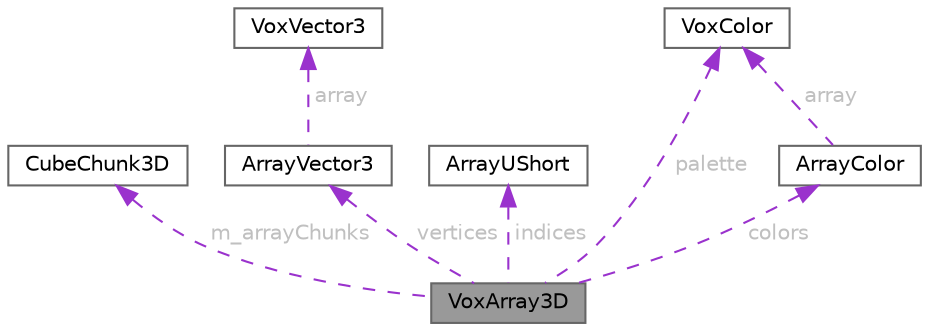digraph "VoxArray3D"
{
 // LATEX_PDF_SIZE
  bgcolor="transparent";
  edge [fontname=Helvetica,fontsize=10,labelfontname=Helvetica,labelfontsize=10];
  node [fontname=Helvetica,fontsize=10,shape=box,height=0.2,width=0.4];
  Node1 [id="Node000001",label="VoxArray3D",height=0.2,width=0.4,color="gray40", fillcolor="grey60", style="filled", fontcolor="black",tooltip=" "];
  Node2 -> Node1 [id="edge15_Node000001_Node000002",dir="back",color="darkorchid3",style="dashed",tooltip=" ",label=" m_arrayChunks",fontcolor="grey" ];
  Node2 [id="Node000002",label="CubeChunk3D",height=0.2,width=0.4,color="gray40", fillcolor="white", style="filled",URL="$struct_cube_chunk3_d.html",tooltip=" "];
  Node3 -> Node1 [id="edge16_Node000001_Node000003",dir="back",color="darkorchid3",style="dashed",tooltip=" ",label=" vertices",fontcolor="grey" ];
  Node3 [id="Node000003",label="ArrayVector3",height=0.2,width=0.4,color="gray40", fillcolor="white", style="filled",URL="$struct_array_vector3.html",tooltip=" "];
  Node4 -> Node3 [id="edge17_Node000003_Node000004",dir="back",color="darkorchid3",style="dashed",tooltip=" ",label=" array",fontcolor="grey" ];
  Node4 [id="Node000004",label="VoxVector3",height=0.2,width=0.4,color="gray40", fillcolor="white", style="filled",URL="$struct_vox_vector3.html",tooltip=" "];
  Node5 -> Node1 [id="edge18_Node000001_Node000005",dir="back",color="darkorchid3",style="dashed",tooltip=" ",label=" indices",fontcolor="grey" ];
  Node5 [id="Node000005",label="ArrayUShort",height=0.2,width=0.4,color="gray40", fillcolor="white", style="filled",URL="$struct_array_u_short.html",tooltip=" "];
  Node6 -> Node1 [id="edge19_Node000001_Node000006",dir="back",color="darkorchid3",style="dashed",tooltip=" ",label=" colors",fontcolor="grey" ];
  Node6 [id="Node000006",label="ArrayColor",height=0.2,width=0.4,color="gray40", fillcolor="white", style="filled",URL="$struct_array_color.html",tooltip=" "];
  Node7 -> Node6 [id="edge20_Node000006_Node000007",dir="back",color="darkorchid3",style="dashed",tooltip=" ",label=" array",fontcolor="grey" ];
  Node7 [id="Node000007",label="VoxColor",height=0.2,width=0.4,color="gray40", fillcolor="white", style="filled",URL="$struct_vox_color.html",tooltip=" "];
  Node7 -> Node1 [id="edge21_Node000001_Node000007",dir="back",color="darkorchid3",style="dashed",tooltip=" ",label=" palette",fontcolor="grey" ];
}
